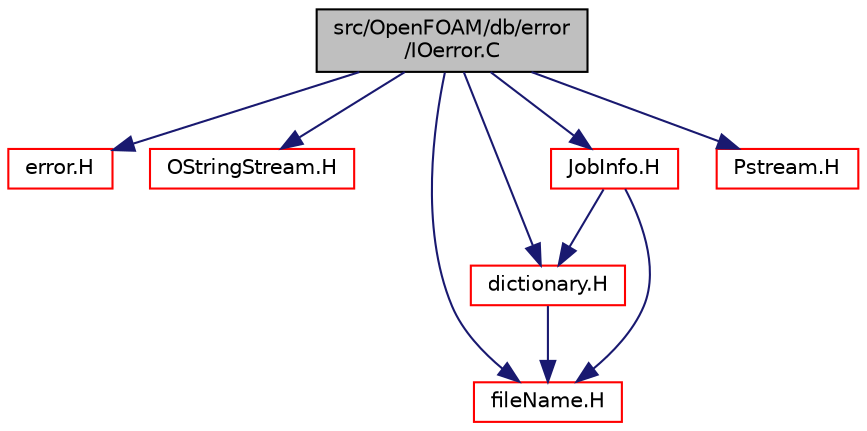 digraph "src/OpenFOAM/db/error/IOerror.C"
{
  bgcolor="transparent";
  edge [fontname="Helvetica",fontsize="10",labelfontname="Helvetica",labelfontsize="10"];
  node [fontname="Helvetica",fontsize="10",shape=record];
  Node0 [label="src/OpenFOAM/db/error\l/IOerror.C",height=0.2,width=0.4,color="black", fillcolor="grey75", style="filled", fontcolor="black"];
  Node0 -> Node1 [color="midnightblue",fontsize="10",style="solid",fontname="Helvetica"];
  Node1 [label="error.H",height=0.2,width=0.4,color="red",URL="$a09629.html"];
  Node0 -> Node46 [color="midnightblue",fontsize="10",style="solid",fontname="Helvetica"];
  Node46 [label="OStringStream.H",height=0.2,width=0.4,color="red",URL="$a09938.html"];
  Node0 -> Node39 [color="midnightblue",fontsize="10",style="solid",fontname="Helvetica"];
  Node39 [label="fileName.H",height=0.2,width=0.4,color="red",URL="$a13436.html"];
  Node0 -> Node48 [color="midnightblue",fontsize="10",style="solid",fontname="Helvetica"];
  Node48 [label="dictionary.H",height=0.2,width=0.4,color="red",URL="$a09506.html"];
  Node48 -> Node39 [color="midnightblue",fontsize="10",style="solid",fontname="Helvetica"];
  Node0 -> Node87 [color="midnightblue",fontsize="10",style="solid",fontname="Helvetica"];
  Node87 [label="JobInfo.H",height=0.2,width=0.4,color="red",URL="$a11006.html"];
  Node87 -> Node48 [color="midnightblue",fontsize="10",style="solid",fontname="Helvetica"];
  Node87 -> Node39 [color="midnightblue",fontsize="10",style="solid",fontname="Helvetica"];
  Node0 -> Node91 [color="midnightblue",fontsize="10",style="solid",fontname="Helvetica"];
  Node91 [label="Pstream.H",height=0.2,width=0.4,color="red",URL="$a09860.html"];
}

